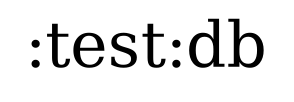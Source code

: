 digraph {
edge ["dir"="forward"]
graph ["dpi"="100","label"=":test:db","labelloc"="t","fontsize"="30","ranksep"="1.5","rankdir"="TB"]
node ["style"="filled"]
{
edge ["dir"="none"]
graph ["rank"="same"]
}
}
